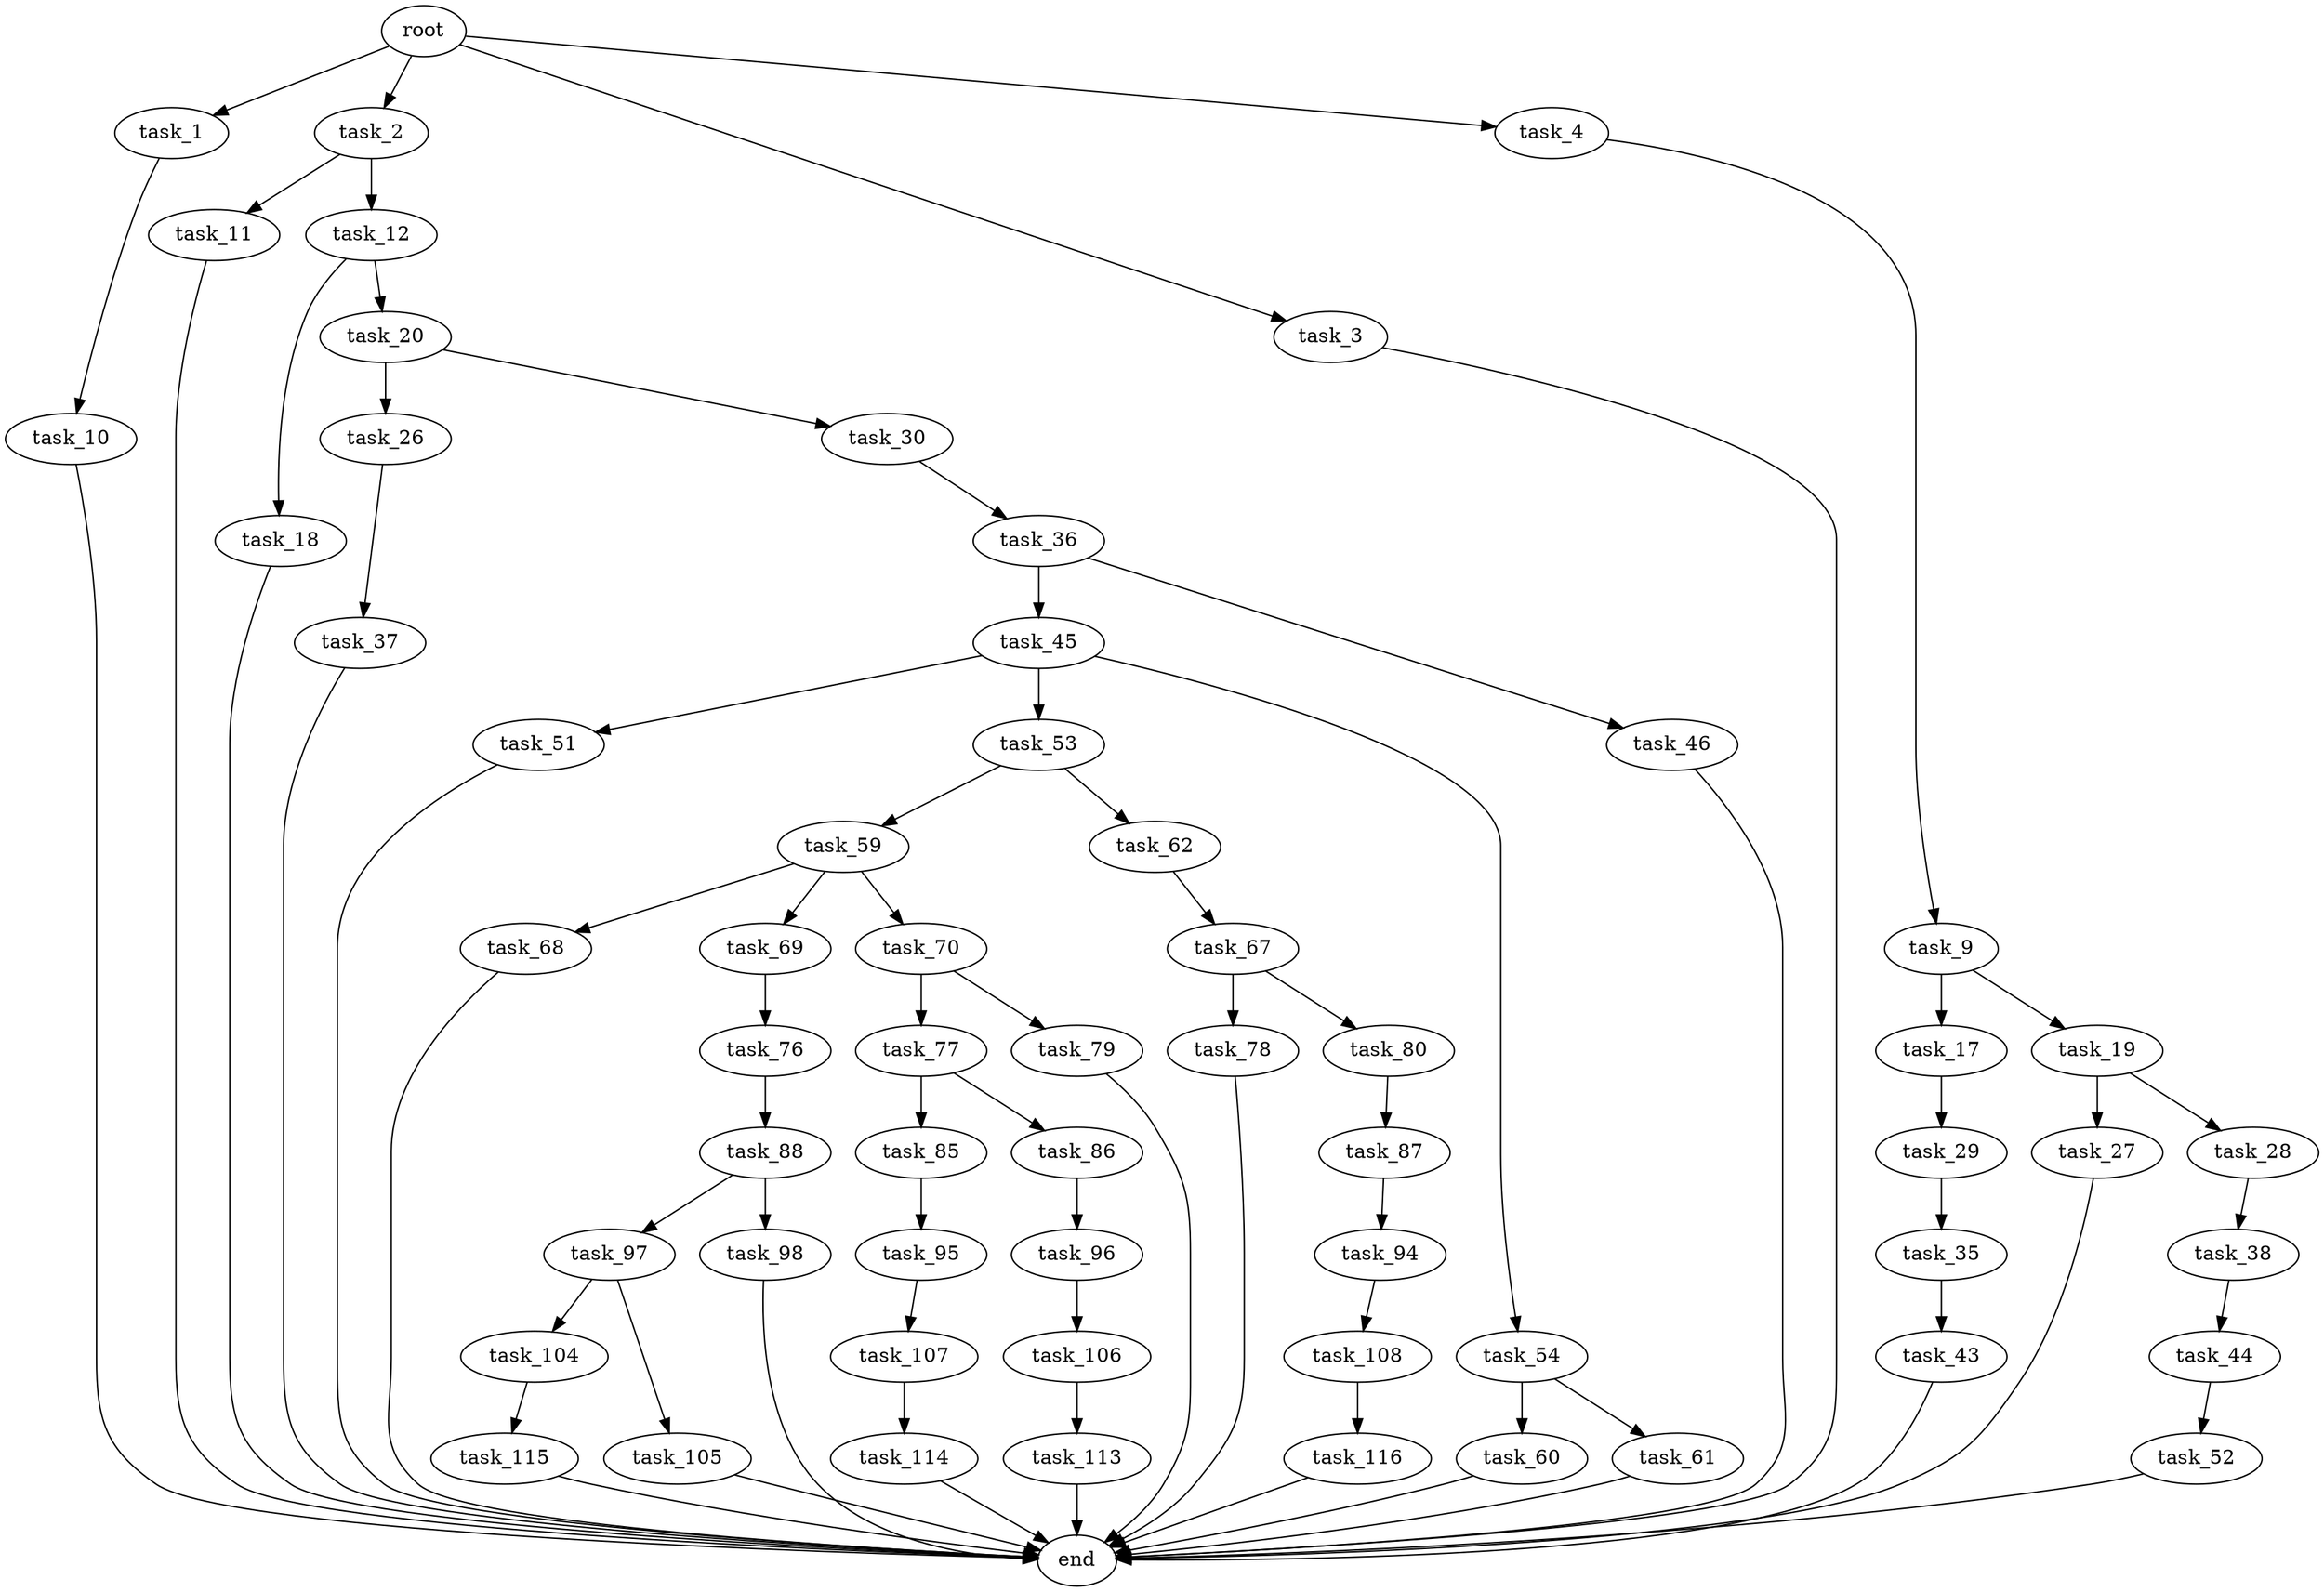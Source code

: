 digraph G {
  root [size="0.000000"];
  task_1 [size="782757789696.000000"];
  task_2 [size="23235010186.000000"];
  task_3 [size="42934976524.000000"];
  task_4 [size="8589934592.000000"];
  task_10 [size="627070877249.000000"];
  task_11 [size="8492468058.000000"];
  task_12 [size="134217728000.000000"];
  end [size="0.000000"];
  task_9 [size="14067622170.000000"];
  task_17 [size="113769173136.000000"];
  task_19 [size="634365113942.000000"];
  task_18 [size="28991029248.000000"];
  task_20 [size="733678869276.000000"];
  task_29 [size="10348361320.000000"];
  task_27 [size="152443433411.000000"];
  task_28 [size="782757789696.000000"];
  task_26 [size="421951968187.000000"];
  task_30 [size="28991029248.000000"];
  task_37 [size="173173128583.000000"];
  task_38 [size="436735447980.000000"];
  task_35 [size="202984285972.000000"];
  task_36 [size="355700771798.000000"];
  task_43 [size="109861349562.000000"];
  task_45 [size="252863790471.000000"];
  task_46 [size="3993008135.000000"];
  task_44 [size="68719476736.000000"];
  task_52 [size="242182601872.000000"];
  task_51 [size="8589934592.000000"];
  task_53 [size="1334851010652.000000"];
  task_54 [size="1073741824000.000000"];
  task_59 [size="1073741824000.000000"];
  task_62 [size="485851087556.000000"];
  task_60 [size="94938705520.000000"];
  task_61 [size="549755813888.000000"];
  task_68 [size="684759953781.000000"];
  task_69 [size="193969847169.000000"];
  task_70 [size="25066798012.000000"];
  task_67 [size="68719476736.000000"];
  task_78 [size="368293445632.000000"];
  task_80 [size="136161239529.000000"];
  task_76 [size="4106149651.000000"];
  task_77 [size="1073741824000.000000"];
  task_79 [size="28991029248.000000"];
  task_88 [size="28991029248.000000"];
  task_85 [size="1073741824000.000000"];
  task_86 [size="368293445632.000000"];
  task_87 [size="252362334328.000000"];
  task_95 [size="79799862437.000000"];
  task_96 [size="106708240775.000000"];
  task_94 [size="549755813888.000000"];
  task_97 [size="276485991905.000000"];
  task_98 [size="549755813888.000000"];
  task_108 [size="33119753706.000000"];
  task_107 [size="9966814116.000000"];
  task_106 [size="969363288.000000"];
  task_104 [size="478374189270.000000"];
  task_105 [size="1073741824000.000000"];
  task_115 [size="486647472324.000000"];
  task_113 [size="549755813888.000000"];
  task_114 [size="549755813888.000000"];
  task_116 [size="1192801807.000000"];

  root -> task_1 [size="1.000000"];
  root -> task_2 [size="1.000000"];
  root -> task_3 [size="1.000000"];
  root -> task_4 [size="1.000000"];
  task_1 -> task_10 [size="679477248.000000"];
  task_2 -> task_11 [size="411041792.000000"];
  task_2 -> task_12 [size="411041792.000000"];
  task_3 -> end [size="1.000000"];
  task_4 -> task_9 [size="33554432.000000"];
  task_10 -> end [size="1.000000"];
  task_11 -> end [size="1.000000"];
  task_12 -> task_18 [size="209715200.000000"];
  task_12 -> task_20 [size="209715200.000000"];
  task_9 -> task_17 [size="33554432.000000"];
  task_9 -> task_19 [size="33554432.000000"];
  task_17 -> task_29 [size="134217728.000000"];
  task_19 -> task_27 [size="679477248.000000"];
  task_19 -> task_28 [size="679477248.000000"];
  task_18 -> end [size="1.000000"];
  task_20 -> task_26 [size="838860800.000000"];
  task_20 -> task_30 [size="838860800.000000"];
  task_29 -> task_35 [size="679477248.000000"];
  task_27 -> end [size="1.000000"];
  task_28 -> task_38 [size="679477248.000000"];
  task_26 -> task_37 [size="679477248.000000"];
  task_30 -> task_36 [size="75497472.000000"];
  task_37 -> end [size="1.000000"];
  task_38 -> task_44 [size="536870912.000000"];
  task_35 -> task_43 [size="536870912.000000"];
  task_36 -> task_45 [size="411041792.000000"];
  task_36 -> task_46 [size="411041792.000000"];
  task_43 -> end [size="1.000000"];
  task_45 -> task_51 [size="301989888.000000"];
  task_45 -> task_53 [size="301989888.000000"];
  task_45 -> task_54 [size="301989888.000000"];
  task_46 -> end [size="1.000000"];
  task_44 -> task_52 [size="134217728.000000"];
  task_52 -> end [size="1.000000"];
  task_51 -> end [size="1.000000"];
  task_53 -> task_59 [size="838860800.000000"];
  task_53 -> task_62 [size="838860800.000000"];
  task_54 -> task_60 [size="838860800.000000"];
  task_54 -> task_61 [size="838860800.000000"];
  task_59 -> task_68 [size="838860800.000000"];
  task_59 -> task_69 [size="838860800.000000"];
  task_59 -> task_70 [size="838860800.000000"];
  task_62 -> task_67 [size="301989888.000000"];
  task_60 -> end [size="1.000000"];
  task_61 -> end [size="1.000000"];
  task_68 -> end [size="1.000000"];
  task_69 -> task_76 [size="209715200.000000"];
  task_70 -> task_77 [size="838860800.000000"];
  task_70 -> task_79 [size="838860800.000000"];
  task_67 -> task_78 [size="134217728.000000"];
  task_67 -> task_80 [size="134217728.000000"];
  task_78 -> end [size="1.000000"];
  task_80 -> task_87 [size="301989888.000000"];
  task_76 -> task_88 [size="209715200.000000"];
  task_77 -> task_85 [size="838860800.000000"];
  task_77 -> task_86 [size="838860800.000000"];
  task_79 -> end [size="1.000000"];
  task_88 -> task_97 [size="75497472.000000"];
  task_88 -> task_98 [size="75497472.000000"];
  task_85 -> task_95 [size="838860800.000000"];
  task_86 -> task_96 [size="411041792.000000"];
  task_87 -> task_94 [size="536870912.000000"];
  task_95 -> task_107 [size="301989888.000000"];
  task_96 -> task_106 [size="75497472.000000"];
  task_94 -> task_108 [size="536870912.000000"];
  task_97 -> task_104 [size="679477248.000000"];
  task_97 -> task_105 [size="679477248.000000"];
  task_98 -> end [size="1.000000"];
  task_108 -> task_116 [size="536870912.000000"];
  task_107 -> task_114 [size="411041792.000000"];
  task_106 -> task_113 [size="75497472.000000"];
  task_104 -> task_115 [size="301989888.000000"];
  task_105 -> end [size="1.000000"];
  task_115 -> end [size="1.000000"];
  task_113 -> end [size="1.000000"];
  task_114 -> end [size="1.000000"];
  task_116 -> end [size="1.000000"];
}
